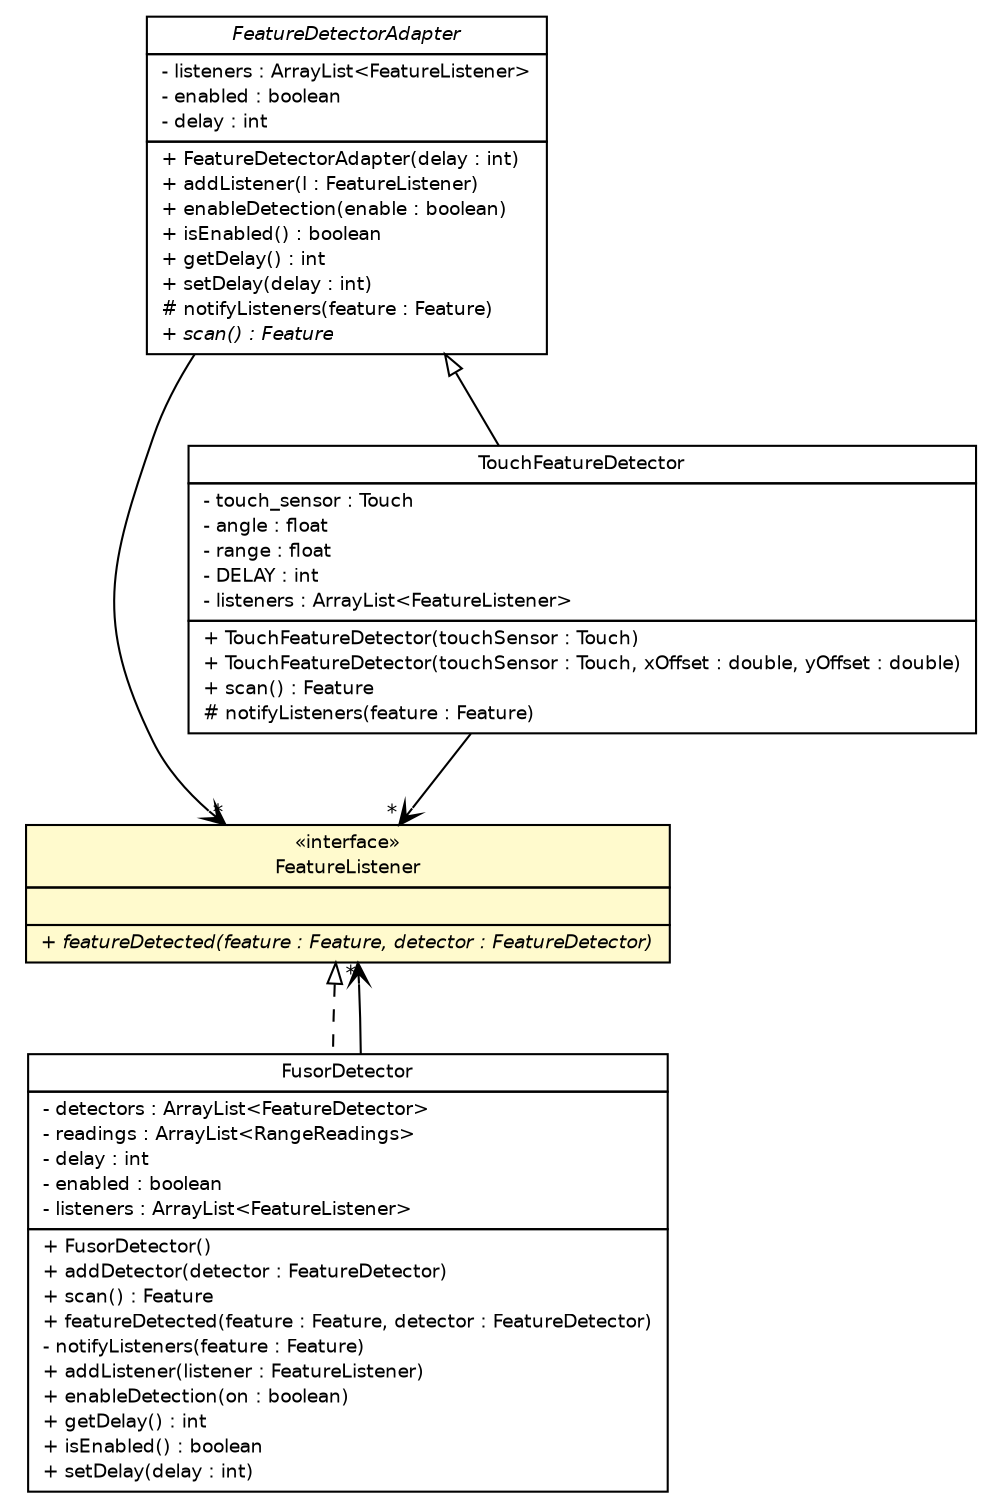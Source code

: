 #!/usr/local/bin/dot
#
# Class diagram 
# Generated by UMLGraph version R5_6-24-gf6e263 (http://www.umlgraph.org/)
#

digraph G {
	edge [fontname="Helvetica",fontsize=10,labelfontname="Helvetica",labelfontsize=10];
	node [fontname="Helvetica",fontsize=10,shape=plaintext];
	nodesep=0.25;
	ranksep=0.5;
	// lejos.robotics.objectdetection.FeatureDetectorAdapter
	c1576 [label=<<table title="lejos.robotics.objectdetection.FeatureDetectorAdapter" border="0" cellborder="1" cellspacing="0" cellpadding="2" port="p" href="./FeatureDetectorAdapter.html">
		<tr><td><table border="0" cellspacing="0" cellpadding="1">
<tr><td align="center" balign="center"><font face="Helvetica-Oblique"> FeatureDetectorAdapter </font></td></tr>
		</table></td></tr>
		<tr><td><table border="0" cellspacing="0" cellpadding="1">
<tr><td align="left" balign="left"> - listeners : ArrayList&lt;FeatureListener&gt; </td></tr>
<tr><td align="left" balign="left"> - enabled : boolean </td></tr>
<tr><td align="left" balign="left"> - delay : int </td></tr>
		</table></td></tr>
		<tr><td><table border="0" cellspacing="0" cellpadding="1">
<tr><td align="left" balign="left"> + FeatureDetectorAdapter(delay : int) </td></tr>
<tr><td align="left" balign="left"> + addListener(l : FeatureListener) </td></tr>
<tr><td align="left" balign="left"> + enableDetection(enable : boolean) </td></tr>
<tr><td align="left" balign="left"> + isEnabled() : boolean </td></tr>
<tr><td align="left" balign="left"> + getDelay() : int </td></tr>
<tr><td align="left" balign="left"> + setDelay(delay : int) </td></tr>
<tr><td align="left" balign="left"> # notifyListeners(feature : Feature) </td></tr>
<tr><td align="left" balign="left"><font face="Helvetica-Oblique" point-size="9.0"> + scan() : Feature </font></td></tr>
		</table></td></tr>
		</table>>, URL="./FeatureDetectorAdapter.html", fontname="Helvetica", fontcolor="black", fontsize=9.0];
	// lejos.robotics.objectdetection.FeatureListener
	c1578 [label=<<table title="lejos.robotics.objectdetection.FeatureListener" border="0" cellborder="1" cellspacing="0" cellpadding="2" port="p" bgcolor="lemonChiffon" href="./FeatureListener.html">
		<tr><td><table border="0" cellspacing="0" cellpadding="1">
<tr><td align="center" balign="center"> &#171;interface&#187; </td></tr>
<tr><td align="center" balign="center"> FeatureListener </td></tr>
		</table></td></tr>
		<tr><td><table border="0" cellspacing="0" cellpadding="1">
<tr><td align="left" balign="left">  </td></tr>
		</table></td></tr>
		<tr><td><table border="0" cellspacing="0" cellpadding="1">
<tr><td align="left" balign="left"><font face="Helvetica-Oblique" point-size="9.0"> + featureDetected(feature : Feature, detector : FeatureDetector) </font></td></tr>
		</table></td></tr>
		</table>>, URL="./FeatureListener.html", fontname="Helvetica", fontcolor="black", fontsize=9.0];
	// lejos.robotics.objectdetection.FusorDetector
	c1579 [label=<<table title="lejos.robotics.objectdetection.FusorDetector" border="0" cellborder="1" cellspacing="0" cellpadding="2" port="p" href="./FusorDetector.html">
		<tr><td><table border="0" cellspacing="0" cellpadding="1">
<tr><td align="center" balign="center"> FusorDetector </td></tr>
		</table></td></tr>
		<tr><td><table border="0" cellspacing="0" cellpadding="1">
<tr><td align="left" balign="left"> - detectors : ArrayList&lt;FeatureDetector&gt; </td></tr>
<tr><td align="left" balign="left"> - readings : ArrayList&lt;RangeReadings&gt; </td></tr>
<tr><td align="left" balign="left"> - delay : int </td></tr>
<tr><td align="left" balign="left"> - enabled : boolean </td></tr>
<tr><td align="left" balign="left"> - listeners : ArrayList&lt;FeatureListener&gt; </td></tr>
		</table></td></tr>
		<tr><td><table border="0" cellspacing="0" cellpadding="1">
<tr><td align="left" balign="left"> + FusorDetector() </td></tr>
<tr><td align="left" balign="left"> + addDetector(detector : FeatureDetector) </td></tr>
<tr><td align="left" balign="left"> + scan() : Feature </td></tr>
<tr><td align="left" balign="left"> + featureDetected(feature : Feature, detector : FeatureDetector) </td></tr>
<tr><td align="left" balign="left"> - notifyListeners(feature : Feature) </td></tr>
<tr><td align="left" balign="left"> + addListener(listener : FeatureListener) </td></tr>
<tr><td align="left" balign="left"> + enableDetection(on : boolean) </td></tr>
<tr><td align="left" balign="left"> + getDelay() : int </td></tr>
<tr><td align="left" balign="left"> + isEnabled() : boolean </td></tr>
<tr><td align="left" balign="left"> + setDelay(delay : int) </td></tr>
		</table></td></tr>
		</table>>, URL="./FusorDetector.html", fontname="Helvetica", fontcolor="black", fontsize=9.0];
	// lejos.robotics.objectdetection.TouchFeatureDetector
	c1583 [label=<<table title="lejos.robotics.objectdetection.TouchFeatureDetector" border="0" cellborder="1" cellspacing="0" cellpadding="2" port="p" href="./TouchFeatureDetector.html">
		<tr><td><table border="0" cellspacing="0" cellpadding="1">
<tr><td align="center" balign="center"> TouchFeatureDetector </td></tr>
		</table></td></tr>
		<tr><td><table border="0" cellspacing="0" cellpadding="1">
<tr><td align="left" balign="left"> - touch_sensor : Touch </td></tr>
<tr><td align="left" balign="left"> - angle : float </td></tr>
<tr><td align="left" balign="left"> - range : float </td></tr>
<tr><td align="left" balign="left"> - DELAY : int </td></tr>
<tr><td align="left" balign="left"> - listeners : ArrayList&lt;FeatureListener&gt; </td></tr>
		</table></td></tr>
		<tr><td><table border="0" cellspacing="0" cellpadding="1">
<tr><td align="left" balign="left"> + TouchFeatureDetector(touchSensor : Touch) </td></tr>
<tr><td align="left" balign="left"> + TouchFeatureDetector(touchSensor : Touch, xOffset : double, yOffset : double) </td></tr>
<tr><td align="left" balign="left"> + scan() : Feature </td></tr>
<tr><td align="left" balign="left"> # notifyListeners(feature : Feature) </td></tr>
		</table></td></tr>
		</table>>, URL="./TouchFeatureDetector.html", fontname="Helvetica", fontcolor="black", fontsize=9.0];
	//lejos.robotics.objectdetection.FusorDetector implements lejos.robotics.objectdetection.FeatureListener
	c1578:p -> c1579:p [dir=back,arrowtail=empty,style=dashed];
	//lejos.robotics.objectdetection.TouchFeatureDetector extends lejos.robotics.objectdetection.FeatureDetectorAdapter
	c1576:p -> c1583:p [dir=back,arrowtail=empty];
	// lejos.robotics.objectdetection.FeatureDetectorAdapter NAVASSOC lejos.robotics.objectdetection.FeatureListener
	c1576:p -> c1578:p [taillabel="", label="", headlabel="*", fontname="Helvetica", fontcolor="black", fontsize=10.0, color="black", arrowhead=open];
	// lejos.robotics.objectdetection.FusorDetector NAVASSOC lejos.robotics.objectdetection.FeatureListener
	c1579:p -> c1578:p [taillabel="", label="", headlabel="*", fontname="Helvetica", fontcolor="black", fontsize=10.0, color="black", arrowhead=open];
	// lejos.robotics.objectdetection.TouchFeatureDetector NAVASSOC lejos.robotics.objectdetection.FeatureListener
	c1583:p -> c1578:p [taillabel="", label="", headlabel="*", fontname="Helvetica", fontcolor="black", fontsize=10.0, color="black", arrowhead=open];
}

